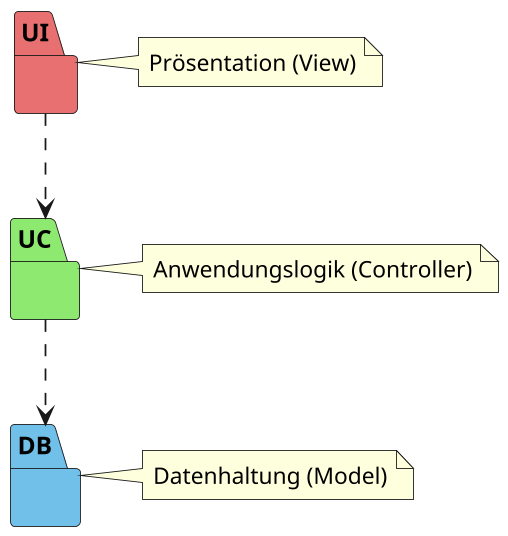 @startuml
skinparam componentStyle uml2
scale 1.75

package "UI" #e97070 {
 }
package "UC" #8de970 {

}
package "DB" #70c0e9{
}
UI ..> UC
UC ..> DB


note right of UI: Prösentation (View)
note right of UC: Anwendungslogik (Controller)
note right of DB: Datenhaltung (Model)


@enduml